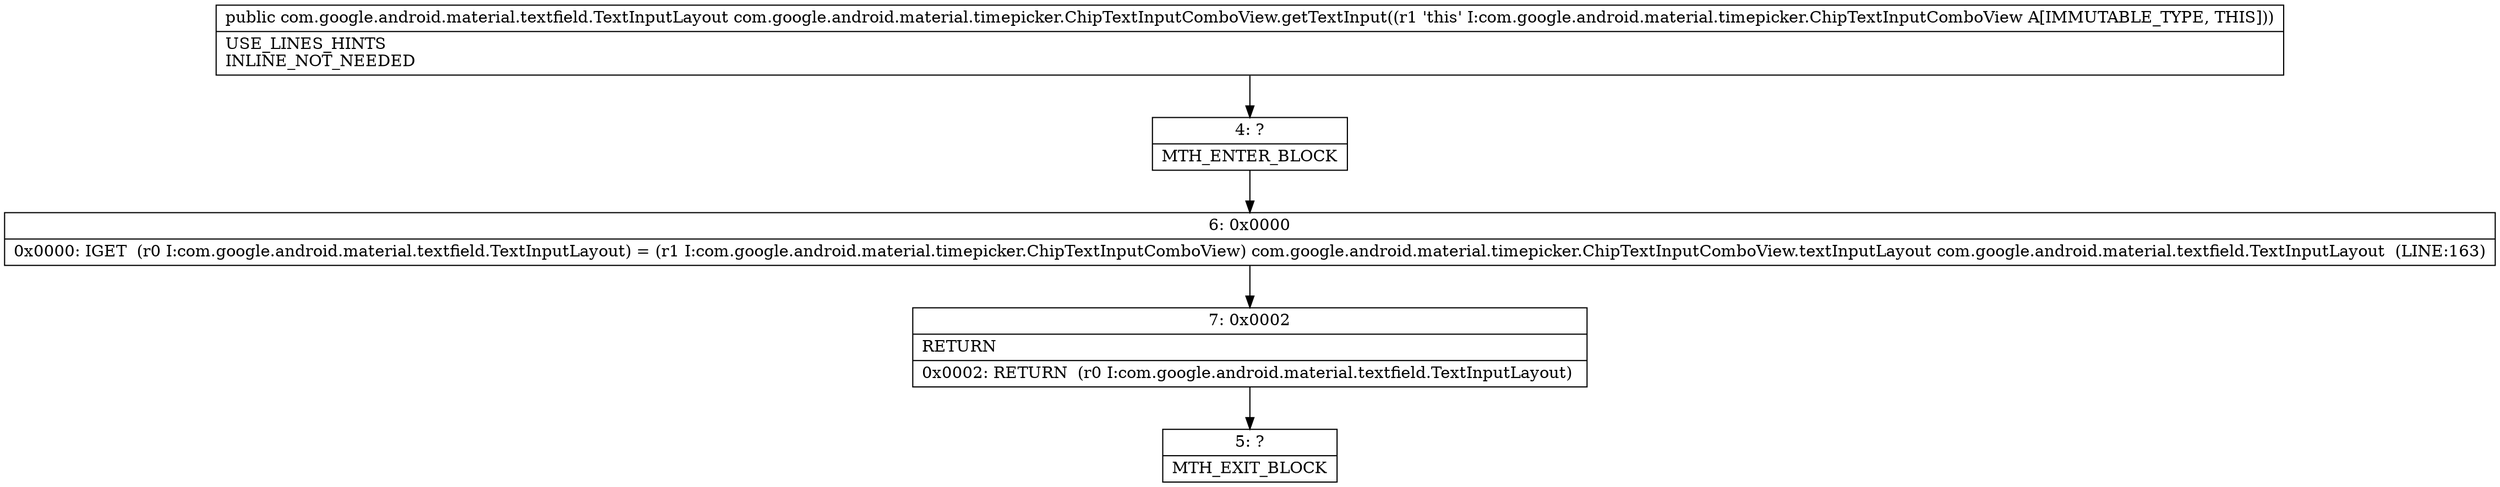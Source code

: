 digraph "CFG forcom.google.android.material.timepicker.ChipTextInputComboView.getTextInput()Lcom\/google\/android\/material\/textfield\/TextInputLayout;" {
Node_4 [shape=record,label="{4\:\ ?|MTH_ENTER_BLOCK\l}"];
Node_6 [shape=record,label="{6\:\ 0x0000|0x0000: IGET  (r0 I:com.google.android.material.textfield.TextInputLayout) = (r1 I:com.google.android.material.timepicker.ChipTextInputComboView) com.google.android.material.timepicker.ChipTextInputComboView.textInputLayout com.google.android.material.textfield.TextInputLayout  (LINE:163)\l}"];
Node_7 [shape=record,label="{7\:\ 0x0002|RETURN\l|0x0002: RETURN  (r0 I:com.google.android.material.textfield.TextInputLayout) \l}"];
Node_5 [shape=record,label="{5\:\ ?|MTH_EXIT_BLOCK\l}"];
MethodNode[shape=record,label="{public com.google.android.material.textfield.TextInputLayout com.google.android.material.timepicker.ChipTextInputComboView.getTextInput((r1 'this' I:com.google.android.material.timepicker.ChipTextInputComboView A[IMMUTABLE_TYPE, THIS]))  | USE_LINES_HINTS\lINLINE_NOT_NEEDED\l}"];
MethodNode -> Node_4;Node_4 -> Node_6;
Node_6 -> Node_7;
Node_7 -> Node_5;
}

